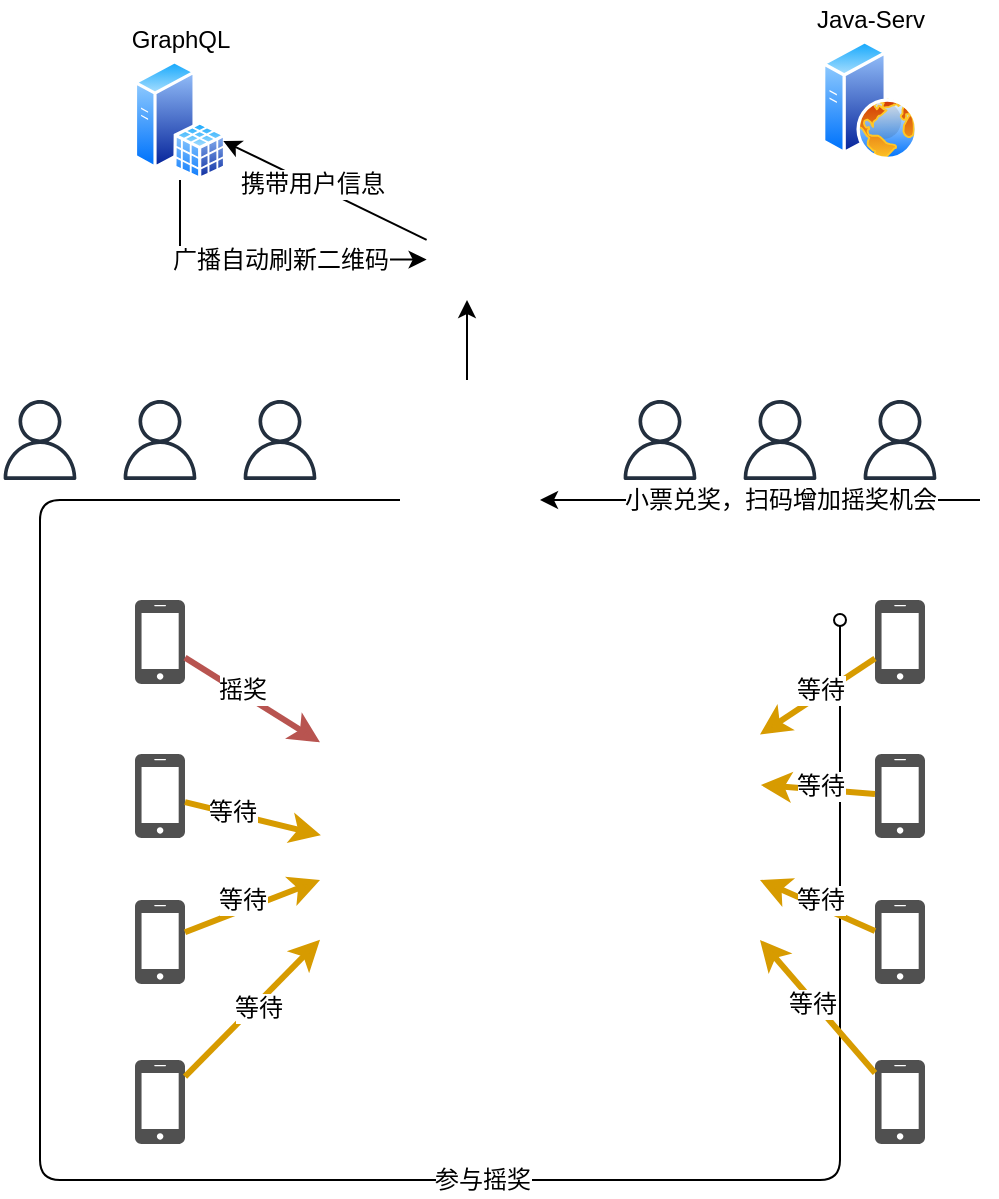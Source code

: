 <mxfile version="12.4.3" type="github" pages="1">
  <diagram id="ZQ9hvVZvNBJYVmyXXAFO" name="Page-1">
    <mxGraphModel dx="1177" dy="1745" grid="1" gridSize="10" guides="1" tooltips="1" connect="1" arrows="1" fold="1" page="1" pageScale="1" pageWidth="827" pageHeight="1169" math="0" shadow="0">
      <root>
        <mxCell id="0"/>
        <mxCell id="1" parent="0"/>
        <mxCell id="WEjBrDBe1VnxncM8H6Ck-8" value="" style="shape=image;html=1;verticalAlign=top;verticalLabelPosition=bottom;labelBackgroundColor=#ffffff;imageAspect=0;aspect=fixed;image=https://cdn2.iconfinder.com/data/icons/pittogrammi/142/03-128.png" vertex="1" parent="1">
          <mxGeometry x="340" y="220" width="220" height="220" as="geometry"/>
        </mxCell>
        <mxCell id="WEjBrDBe1VnxncM8H6Ck-11" value="" style="group" vertex="1" connectable="0" parent="1">
          <mxGeometry x="240" y="-100" width="60" height="80" as="geometry"/>
        </mxCell>
        <mxCell id="WEjBrDBe1VnxncM8H6Ck-4" value="" style="aspect=fixed;perimeter=ellipsePerimeter;html=1;align=center;shadow=0;dashed=0;spacingTop=3;image;image=img/lib/active_directory/sql_server.svg;" vertex="1" parent="WEjBrDBe1VnxncM8H6Ck-11">
          <mxGeometry x="6.9" y="20" width="46.2" height="60" as="geometry"/>
        </mxCell>
        <mxCell id="WEjBrDBe1VnxncM8H6Ck-10" value="GraphQL" style="text;html=1;align=center;verticalAlign=middle;resizable=0;points=[];;autosize=1;" vertex="1" parent="WEjBrDBe1VnxncM8H6Ck-11">
          <mxGeometry width="60" height="20" as="geometry"/>
        </mxCell>
        <mxCell id="WEjBrDBe1VnxncM8H6Ck-12" value="" style="group" vertex="1" connectable="0" parent="1">
          <mxGeometry x="580" y="-110" width="70" height="80" as="geometry"/>
        </mxCell>
        <mxCell id="WEjBrDBe1VnxncM8H6Ck-3" value="" style="aspect=fixed;perimeter=ellipsePerimeter;html=1;align=center;shadow=0;dashed=0;spacingTop=3;image;image=img/lib/active_directory/web_server.svg;" vertex="1" parent="WEjBrDBe1VnxncM8H6Ck-12">
          <mxGeometry x="11" y="20" width="48" height="60" as="geometry"/>
        </mxCell>
        <mxCell id="WEjBrDBe1VnxncM8H6Ck-9" value="Java-Serv" style="text;html=1;align=center;verticalAlign=middle;resizable=0;points=[];;autosize=1;" vertex="1" parent="WEjBrDBe1VnxncM8H6Ck-12">
          <mxGeometry width="70" height="20" as="geometry"/>
        </mxCell>
        <mxCell id="WEjBrDBe1VnxncM8H6Ck-15" value="" style="pointerEvents=1;shadow=0;dashed=0;html=1;strokeColor=none;fillColor=#505050;labelPosition=center;verticalLabelPosition=bottom;verticalAlign=top;outlineConnect=0;align=center;shape=mxgraph.office.devices.cell_phone_iphone_standalone;" vertex="1" parent="1">
          <mxGeometry x="247.5" y="190" width="25" height="42" as="geometry"/>
        </mxCell>
        <mxCell id="WEjBrDBe1VnxncM8H6Ck-16" value="" style="pointerEvents=1;shadow=0;dashed=0;html=1;strokeColor=none;fillColor=#505050;labelPosition=center;verticalLabelPosition=bottom;verticalAlign=top;outlineConnect=0;align=center;shape=mxgraph.office.devices.cell_phone_iphone_standalone;" vertex="1" parent="1">
          <mxGeometry x="247.5" y="267" width="25" height="42" as="geometry"/>
        </mxCell>
        <mxCell id="WEjBrDBe1VnxncM8H6Ck-17" value="" style="pointerEvents=1;shadow=0;dashed=0;html=1;strokeColor=none;fillColor=#505050;labelPosition=center;verticalLabelPosition=bottom;verticalAlign=top;outlineConnect=0;align=center;shape=mxgraph.office.devices.cell_phone_iphone_standalone;" vertex="1" parent="1">
          <mxGeometry x="247.5" y="420" width="25" height="42" as="geometry"/>
        </mxCell>
        <mxCell id="WEjBrDBe1VnxncM8H6Ck-18" value="" style="pointerEvents=1;shadow=0;dashed=0;html=1;strokeColor=none;fillColor=#505050;labelPosition=center;verticalLabelPosition=bottom;verticalAlign=top;outlineConnect=0;align=center;shape=mxgraph.office.devices.cell_phone_iphone_standalone;" vertex="1" parent="1">
          <mxGeometry x="247.5" y="340" width="25" height="42" as="geometry"/>
        </mxCell>
        <mxCell id="WEjBrDBe1VnxncM8H6Ck-21" value="" style="shape=image;html=1;verticalAlign=top;verticalLabelPosition=bottom;labelBackgroundColor=#ffffff;imageAspect=0;aspect=fixed;image=https://cdn2.iconfinder.com/data/icons/thesquid-ink-40-free-flat-icon-pack/64/support-128.png" vertex="1" parent="1">
          <mxGeometry x="383.5" y="80" width="60" height="60" as="geometry"/>
        </mxCell>
        <mxCell id="WEjBrDBe1VnxncM8H6Ck-23" value="" style="shape=image;html=1;verticalAlign=top;verticalLabelPosition=bottom;labelBackgroundColor=#ffffff;imageAspect=0;aspect=fixed;image=https://cdn1.iconfinder.com/data/icons/100-basic-for-user-interface/32/68-qr_code-128.png" vertex="1" parent="1">
          <mxGeometry x="393.31" y="-0.38" width="40.38" height="40.38" as="geometry"/>
        </mxCell>
        <mxCell id="WEjBrDBe1VnxncM8H6Ck-26" value="" style="outlineConnect=0;fontColor=#232F3E;gradientColor=none;fillColor=#232F3E;strokeColor=none;dashed=0;verticalLabelPosition=bottom;verticalAlign=top;align=center;html=1;fontSize=12;fontStyle=0;aspect=fixed;pointerEvents=1;shape=mxgraph.aws4.user;" vertex="1" parent="1">
          <mxGeometry x="610" y="90" width="40" height="40" as="geometry"/>
        </mxCell>
        <mxCell id="WEjBrDBe1VnxncM8H6Ck-27" value="" style="outlineConnect=0;fontColor=#232F3E;gradientColor=none;fillColor=#232F3E;strokeColor=none;dashed=0;verticalLabelPosition=bottom;verticalAlign=top;align=center;html=1;fontSize=12;fontStyle=0;aspect=fixed;pointerEvents=1;shape=mxgraph.aws4.user;" vertex="1" parent="1">
          <mxGeometry x="550" y="90" width="40" height="40" as="geometry"/>
        </mxCell>
        <mxCell id="WEjBrDBe1VnxncM8H6Ck-28" value="" style="outlineConnect=0;fontColor=#232F3E;gradientColor=none;fillColor=#232F3E;strokeColor=none;dashed=0;verticalLabelPosition=bottom;verticalAlign=top;align=center;html=1;fontSize=12;fontStyle=0;aspect=fixed;pointerEvents=1;shape=mxgraph.aws4.user;" vertex="1" parent="1">
          <mxGeometry x="490" y="90" width="40" height="40" as="geometry"/>
        </mxCell>
        <mxCell id="WEjBrDBe1VnxncM8H6Ck-29" value="" style="pointerEvents=1;shadow=0;dashed=0;html=1;strokeColor=none;fillColor=#505050;labelPosition=center;verticalLabelPosition=bottom;verticalAlign=top;outlineConnect=0;align=center;shape=mxgraph.office.devices.cell_phone_iphone_standalone;" vertex="1" parent="1">
          <mxGeometry x="617.5" y="190" width="25" height="42" as="geometry"/>
        </mxCell>
        <mxCell id="WEjBrDBe1VnxncM8H6Ck-30" value="" style="pointerEvents=1;shadow=0;dashed=0;html=1;strokeColor=none;fillColor=#505050;labelPosition=center;verticalLabelPosition=bottom;verticalAlign=top;outlineConnect=0;align=center;shape=mxgraph.office.devices.cell_phone_iphone_standalone;" vertex="1" parent="1">
          <mxGeometry x="617.5" y="267" width="25" height="42" as="geometry"/>
        </mxCell>
        <mxCell id="WEjBrDBe1VnxncM8H6Ck-31" value="" style="pointerEvents=1;shadow=0;dashed=0;html=1;strokeColor=none;fillColor=#505050;labelPosition=center;verticalLabelPosition=bottom;verticalAlign=top;outlineConnect=0;align=center;shape=mxgraph.office.devices.cell_phone_iphone_standalone;" vertex="1" parent="1">
          <mxGeometry x="617.5" y="420" width="25" height="42" as="geometry"/>
        </mxCell>
        <mxCell id="WEjBrDBe1VnxncM8H6Ck-32" value="" style="pointerEvents=1;shadow=0;dashed=0;html=1;strokeColor=none;fillColor=#505050;labelPosition=center;verticalLabelPosition=bottom;verticalAlign=top;outlineConnect=0;align=center;shape=mxgraph.office.devices.cell_phone_iphone_standalone;" vertex="1" parent="1">
          <mxGeometry x="617.5" y="340" width="25" height="42" as="geometry"/>
        </mxCell>
        <mxCell id="WEjBrDBe1VnxncM8H6Ck-33" value="" style="endArrow=classic;html=1;" edge="1" parent="1">
          <mxGeometry width="50" height="50" relative="1" as="geometry">
            <mxPoint x="670" y="140" as="sourcePoint"/>
            <mxPoint x="450" y="140" as="targetPoint"/>
          </mxGeometry>
        </mxCell>
        <mxCell id="WEjBrDBe1VnxncM8H6Ck-34" value="小票兑奖，扫码增加摇奖机会" style="text;html=1;align=center;verticalAlign=middle;resizable=0;points=[];;labelBackgroundColor=#ffffff;" vertex="1" connectable="0" parent="WEjBrDBe1VnxncM8H6Ck-33">
          <mxGeometry x="0.049" y="-1" relative="1" as="geometry">
            <mxPoint x="15.24" y="1" as="offset"/>
          </mxGeometry>
        </mxCell>
        <mxCell id="WEjBrDBe1VnxncM8H6Ck-35" value="" style="outlineConnect=0;fontColor=#232F3E;gradientColor=none;fillColor=#232F3E;strokeColor=none;dashed=0;verticalLabelPosition=bottom;verticalAlign=top;align=center;html=1;fontSize=12;fontStyle=0;aspect=fixed;pointerEvents=1;shape=mxgraph.aws4.user;" vertex="1" parent="1">
          <mxGeometry x="300" y="90" width="40" height="40" as="geometry"/>
        </mxCell>
        <mxCell id="WEjBrDBe1VnxncM8H6Ck-36" value="" style="outlineConnect=0;fontColor=#232F3E;gradientColor=none;fillColor=#232F3E;strokeColor=none;dashed=0;verticalLabelPosition=bottom;verticalAlign=top;align=center;html=1;fontSize=12;fontStyle=0;aspect=fixed;pointerEvents=1;shape=mxgraph.aws4.user;" vertex="1" parent="1">
          <mxGeometry x="240" y="90" width="40" height="40" as="geometry"/>
        </mxCell>
        <mxCell id="WEjBrDBe1VnxncM8H6Ck-37" value="" style="outlineConnect=0;fontColor=#232F3E;gradientColor=none;fillColor=#232F3E;strokeColor=none;dashed=0;verticalLabelPosition=bottom;verticalAlign=top;align=center;html=1;fontSize=12;fontStyle=0;aspect=fixed;pointerEvents=1;shape=mxgraph.aws4.user;" vertex="1" parent="1">
          <mxGeometry x="180" y="90" width="40" height="40" as="geometry"/>
        </mxCell>
        <mxCell id="WEjBrDBe1VnxncM8H6Ck-39" value="" style="endArrow=classic;html=1;exitX=0.5;exitY=0;exitDx=0;exitDy=0;entryX=0.5;entryY=1;entryDx=0;entryDy=0;" edge="1" parent="1" source="WEjBrDBe1VnxncM8H6Ck-21" target="WEjBrDBe1VnxncM8H6Ck-23">
          <mxGeometry width="50" height="50" relative="1" as="geometry">
            <mxPoint x="350" y="100" as="sourcePoint"/>
            <mxPoint x="400" y="50" as="targetPoint"/>
          </mxGeometry>
        </mxCell>
        <mxCell id="WEjBrDBe1VnxncM8H6Ck-41" value="" style="endArrow=classic;html=1;" edge="1" parent="1" source="WEjBrDBe1VnxncM8H6Ck-23" target="WEjBrDBe1VnxncM8H6Ck-4">
          <mxGeometry width="50" height="50" relative="1" as="geometry">
            <mxPoint x="330" y="10" as="sourcePoint"/>
            <mxPoint x="380" y="-40" as="targetPoint"/>
          </mxGeometry>
        </mxCell>
        <mxCell id="WEjBrDBe1VnxncM8H6Ck-42" value="携带用户信息" style="text;html=1;align=center;verticalAlign=middle;resizable=0;points=[];;labelBackgroundColor=#ffffff;" vertex="1" connectable="0" parent="WEjBrDBe1VnxncM8H6Ck-41">
          <mxGeometry x="0.127" relative="1" as="geometry">
            <mxPoint as="offset"/>
          </mxGeometry>
        </mxCell>
        <mxCell id="WEjBrDBe1VnxncM8H6Ck-43" style="edgeStyle=orthogonalEdgeStyle;rounded=0;orthogonalLoop=1;jettySize=auto;html=1;exitX=0.5;exitY=1;exitDx=0;exitDy=0;entryX=0;entryY=0.5;entryDx=0;entryDy=0;" edge="1" parent="1" source="WEjBrDBe1VnxncM8H6Ck-4" target="WEjBrDBe1VnxncM8H6Ck-23">
          <mxGeometry relative="1" as="geometry"/>
        </mxCell>
        <mxCell id="WEjBrDBe1VnxncM8H6Ck-44" value="广播自动刷新二维码" style="text;html=1;align=center;verticalAlign=middle;resizable=0;points=[];;labelBackgroundColor=#ffffff;" vertex="1" connectable="0" parent="WEjBrDBe1VnxncM8H6Ck-43">
          <mxGeometry x="-0.296" y="38" relative="1" as="geometry">
            <mxPoint x="32.48" y="38.19" as="offset"/>
          </mxGeometry>
        </mxCell>
        <mxCell id="WEjBrDBe1VnxncM8H6Ck-46" value="" style="endArrow=oval;html=1;endFill=0;" edge="1" parent="1">
          <mxGeometry width="50" height="50" relative="1" as="geometry">
            <mxPoint x="380" y="140" as="sourcePoint"/>
            <mxPoint x="600" y="200" as="targetPoint"/>
            <Array as="points">
              <mxPoint x="200" y="140"/>
              <mxPoint x="200" y="480"/>
              <mxPoint x="600" y="480"/>
            </Array>
          </mxGeometry>
        </mxCell>
        <mxCell id="WEjBrDBe1VnxncM8H6Ck-47" value="参与摇奖" style="text;html=1;align=center;verticalAlign=middle;resizable=0;points=[];;labelBackgroundColor=#ffffff;" vertex="1" connectable="0" parent="WEjBrDBe1VnxncM8H6Ck-46">
          <mxGeometry x="0.235" relative="1" as="geometry">
            <mxPoint as="offset"/>
          </mxGeometry>
        </mxCell>
        <mxCell id="WEjBrDBe1VnxncM8H6Ck-48" value="" style="endArrow=classic;html=1;fillColor=#f8cecc;strokeColor=#b85450;strokeWidth=3;" edge="1" parent="1" source="WEjBrDBe1VnxncM8H6Ck-15" target="WEjBrDBe1VnxncM8H6Ck-8">
          <mxGeometry width="50" height="50" relative="1" as="geometry">
            <mxPoint x="310" y="220" as="sourcePoint"/>
            <mxPoint x="360" y="170" as="targetPoint"/>
          </mxGeometry>
        </mxCell>
        <mxCell id="WEjBrDBe1VnxncM8H6Ck-66" value="摇奖" style="text;html=1;align=center;verticalAlign=middle;resizable=0;points=[];;labelBackgroundColor=#ffffff;" vertex="1" connectable="0" parent="WEjBrDBe1VnxncM8H6Ck-48">
          <mxGeometry x="-0.182" y="2" relative="1" as="geometry">
            <mxPoint as="offset"/>
          </mxGeometry>
        </mxCell>
        <mxCell id="WEjBrDBe1VnxncM8H6Ck-52" value="" style="endArrow=classic;html=1;entryX=0.002;entryY=0.398;entryDx=0;entryDy=0;entryPerimeter=0;fillColor=#ffe6cc;strokeColor=#d79b00;strokeWidth=3;" edge="1" parent="1" source="WEjBrDBe1VnxncM8H6Ck-16" target="WEjBrDBe1VnxncM8H6Ck-8">
          <mxGeometry width="50" height="50" relative="1" as="geometry">
            <mxPoint x="300" y="350" as="sourcePoint"/>
            <mxPoint x="350" y="300" as="targetPoint"/>
          </mxGeometry>
        </mxCell>
        <mxCell id="WEjBrDBe1VnxncM8H6Ck-59" value="等待" style="text;html=1;align=center;verticalAlign=middle;resizable=0;points=[];;labelBackgroundColor=#ffffff;" vertex="1" connectable="0" parent="WEjBrDBe1VnxncM8H6Ck-52">
          <mxGeometry x="-0.328" y="1" relative="1" as="geometry">
            <mxPoint as="offset"/>
          </mxGeometry>
        </mxCell>
        <mxCell id="WEjBrDBe1VnxncM8H6Ck-53" value="" style="endArrow=classic;html=1;entryX=0;entryY=0.5;entryDx=0;entryDy=0;fillColor=#ffe6cc;strokeColor=#d79b00;strokeWidth=3;" edge="1" parent="1" source="WEjBrDBe1VnxncM8H6Ck-18" target="WEjBrDBe1VnxncM8H6Ck-8">
          <mxGeometry width="50" height="50" relative="1" as="geometry">
            <mxPoint x="320" y="440" as="sourcePoint"/>
            <mxPoint x="370" y="390" as="targetPoint"/>
          </mxGeometry>
        </mxCell>
        <mxCell id="WEjBrDBe1VnxncM8H6Ck-60" value="等待" style="text;html=1;align=center;verticalAlign=middle;resizable=0;points=[];;labelBackgroundColor=#ffffff;" vertex="1" connectable="0" parent="WEjBrDBe1VnxncM8H6Ck-53">
          <mxGeometry x="-0.117" y="5" relative="1" as="geometry">
            <mxPoint as="offset"/>
          </mxGeometry>
        </mxCell>
        <mxCell id="WEjBrDBe1VnxncM8H6Ck-54" value="" style="endArrow=classic;html=1;entryX=0;entryY=0.636;entryDx=0;entryDy=0;entryPerimeter=0;fillColor=#ffe6cc;strokeColor=#d79b00;strokeWidth=3;" edge="1" parent="1" source="WEjBrDBe1VnxncM8H6Ck-17" target="WEjBrDBe1VnxncM8H6Ck-8">
          <mxGeometry width="50" height="50" relative="1" as="geometry">
            <mxPoint x="310" y="460" as="sourcePoint"/>
            <mxPoint x="360" y="410" as="targetPoint"/>
          </mxGeometry>
        </mxCell>
        <mxCell id="WEjBrDBe1VnxncM8H6Ck-61" value="等待" style="text;html=1;align=center;verticalAlign=middle;resizable=0;points=[];;labelBackgroundColor=#ffffff;" vertex="1" connectable="0" parent="WEjBrDBe1VnxncM8H6Ck-54">
          <mxGeometry x="0.037" y="-1" relative="1" as="geometry">
            <mxPoint as="offset"/>
          </mxGeometry>
        </mxCell>
        <mxCell id="WEjBrDBe1VnxncM8H6Ck-55" value="" style="endArrow=classic;html=1;fillColor=#ffe6cc;strokeColor=#d79b00;strokeWidth=3;" edge="1" parent="1" source="WEjBrDBe1VnxncM8H6Ck-31">
          <mxGeometry width="50" height="50" relative="1" as="geometry">
            <mxPoint x="530" y="460" as="sourcePoint"/>
            <mxPoint x="560" y="360" as="targetPoint"/>
          </mxGeometry>
        </mxCell>
        <mxCell id="WEjBrDBe1VnxncM8H6Ck-62" value="等待" style="text;html=1;align=center;verticalAlign=middle;resizable=0;points=[];;labelBackgroundColor=#ffffff;" vertex="1" connectable="0" parent="WEjBrDBe1VnxncM8H6Ck-55">
          <mxGeometry x="0.064" y="1" relative="1" as="geometry">
            <mxPoint as="offset"/>
          </mxGeometry>
        </mxCell>
        <mxCell id="WEjBrDBe1VnxncM8H6Ck-56" value="" style="endArrow=classic;html=1;entryX=1;entryY=0.5;entryDx=0;entryDy=0;fillColor=#ffe6cc;strokeColor=#d79b00;strokeWidth=3;" edge="1" parent="1" source="WEjBrDBe1VnxncM8H6Ck-32" target="WEjBrDBe1VnxncM8H6Ck-8">
          <mxGeometry width="50" height="50" relative="1" as="geometry">
            <mxPoint x="610" y="370" as="sourcePoint"/>
            <mxPoint x="620" y="300" as="targetPoint"/>
          </mxGeometry>
        </mxCell>
        <mxCell id="WEjBrDBe1VnxncM8H6Ck-63" value="等待" style="text;html=1;align=center;verticalAlign=middle;resizable=0;points=[];;labelBackgroundColor=#ffffff;" vertex="1" connectable="0" parent="WEjBrDBe1VnxncM8H6Ck-56">
          <mxGeometry x="0.009" y="-3" relative="1" as="geometry">
            <mxPoint as="offset"/>
          </mxGeometry>
        </mxCell>
        <mxCell id="WEjBrDBe1VnxncM8H6Ck-57" value="" style="endArrow=classic;html=1;entryX=1.002;entryY=0.284;entryDx=0;entryDy=0;entryPerimeter=0;fillColor=#ffe6cc;strokeColor=#d79b00;strokeWidth=3;" edge="1" parent="1" source="WEjBrDBe1VnxncM8H6Ck-30" target="WEjBrDBe1VnxncM8H6Ck-8">
          <mxGeometry width="50" height="50" relative="1" as="geometry">
            <mxPoint x="600" y="300" as="sourcePoint"/>
            <mxPoint x="610" y="250" as="targetPoint"/>
          </mxGeometry>
        </mxCell>
        <mxCell id="WEjBrDBe1VnxncM8H6Ck-64" value="等待" style="text;html=1;align=center;verticalAlign=middle;resizable=0;points=[];;labelBackgroundColor=#ffffff;" vertex="1" connectable="0" parent="WEjBrDBe1VnxncM8H6Ck-57">
          <mxGeometry x="-0.047" y="-2" relative="1" as="geometry">
            <mxPoint as="offset"/>
          </mxGeometry>
        </mxCell>
        <mxCell id="WEjBrDBe1VnxncM8H6Ck-58" value="" style="endArrow=classic;html=1;fillColor=#ffe6cc;strokeColor=#d79b00;strokeWidth=3;" edge="1" parent="1" source="WEjBrDBe1VnxncM8H6Ck-29" target="WEjBrDBe1VnxncM8H6Ck-8">
          <mxGeometry width="50" height="50" relative="1" as="geometry">
            <mxPoint x="490" y="220" as="sourcePoint"/>
            <mxPoint x="540" y="170" as="targetPoint"/>
          </mxGeometry>
        </mxCell>
        <mxCell id="WEjBrDBe1VnxncM8H6Ck-65" value="等待" style="text;html=1;align=center;verticalAlign=middle;resizable=0;points=[];;labelBackgroundColor=#ffffff;" vertex="1" connectable="0" parent="WEjBrDBe1VnxncM8H6Ck-58">
          <mxGeometry x="-0.074" y="-2" relative="1" as="geometry">
            <mxPoint as="offset"/>
          </mxGeometry>
        </mxCell>
      </root>
    </mxGraphModel>
  </diagram>
</mxfile>
